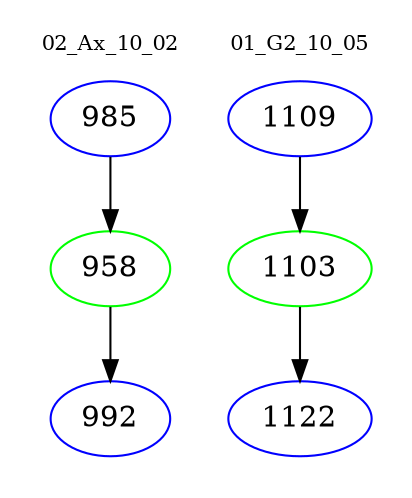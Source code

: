 digraph{
subgraph cluster_0 {
color = white
label = "02_Ax_10_02";
fontsize=10;
T0_985 [label="985", color="blue"]
T0_985 -> T0_958 [color="black"]
T0_958 [label="958", color="green"]
T0_958 -> T0_992 [color="black"]
T0_992 [label="992", color="blue"]
}
subgraph cluster_1 {
color = white
label = "01_G2_10_05";
fontsize=10;
T1_1109 [label="1109", color="blue"]
T1_1109 -> T1_1103 [color="black"]
T1_1103 [label="1103", color="green"]
T1_1103 -> T1_1122 [color="black"]
T1_1122 [label="1122", color="blue"]
}
}
